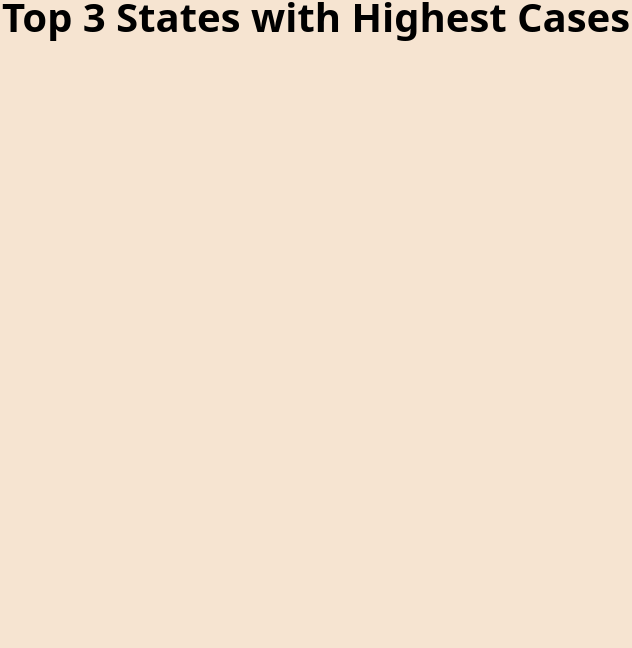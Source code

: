 {
    "$schema": "https://vega.github.io/schema/vega-lite/v5.json",
    "title": "Top 3 States with Highest Cases ",
    "config": {
        "title": {
            "color": "black",
            "fontSize": 20
        },
        "style": {
            "cell": {
                "stroke": "transparent"
            }
        }
    },
    "background": "#F6E4D1",
    "width": 300,
    "height": 300,
    "data": {
        "values": [
            { "State": "CA", "value": 795868 },
            { "State": "FL", "value": 401388 },
            { "State": "TX", "value": 149037 }
        ]
    },
    "layer": [{
            "mark": { "type": "arc", "innerRadius": 20, "stroke": "#fff" }
        }, {
            "mark": { "type": "text", "radiusOffset": 10 },
            "encoding": {
                "text": { "field": "State", "type": "nominal" }
            }
        },
        {
            "transform": [
                { "filter": "datum.State == 'CA'" },
                {
                    "calculate": "'    '",
                    "as": "text_annotation_raw"
                },
                {
                    "calculate": "split(datum.text_annotation_raw,';')",
                    "as": "text_annotation"
                }
            ],
            "mark": { "type": "text", "dx": -330, "dy": 0 },
            "encoding": {
                "text": { "field": "text_annotation" },
                "color": { "value": "#000000" },
                "size": { "value": 15 }
            }
        }
    ],
    "encoding": {
        "theta": { "field": "value", "type": "quantitative", "stack": true },
        "radius": { "field": "value", "scale": { "type": "sqrt", "zero": true, "rangeMin": 20 } },
        "color": { "field": "value", "type": "nominal", "legend": null },
        "tooltip": [
            { "field": "State", "type": "nominal", "title": "State" },
            { "field": "value", "type": "quantitative", "title": "Number of cases" }
        ]
    }
}